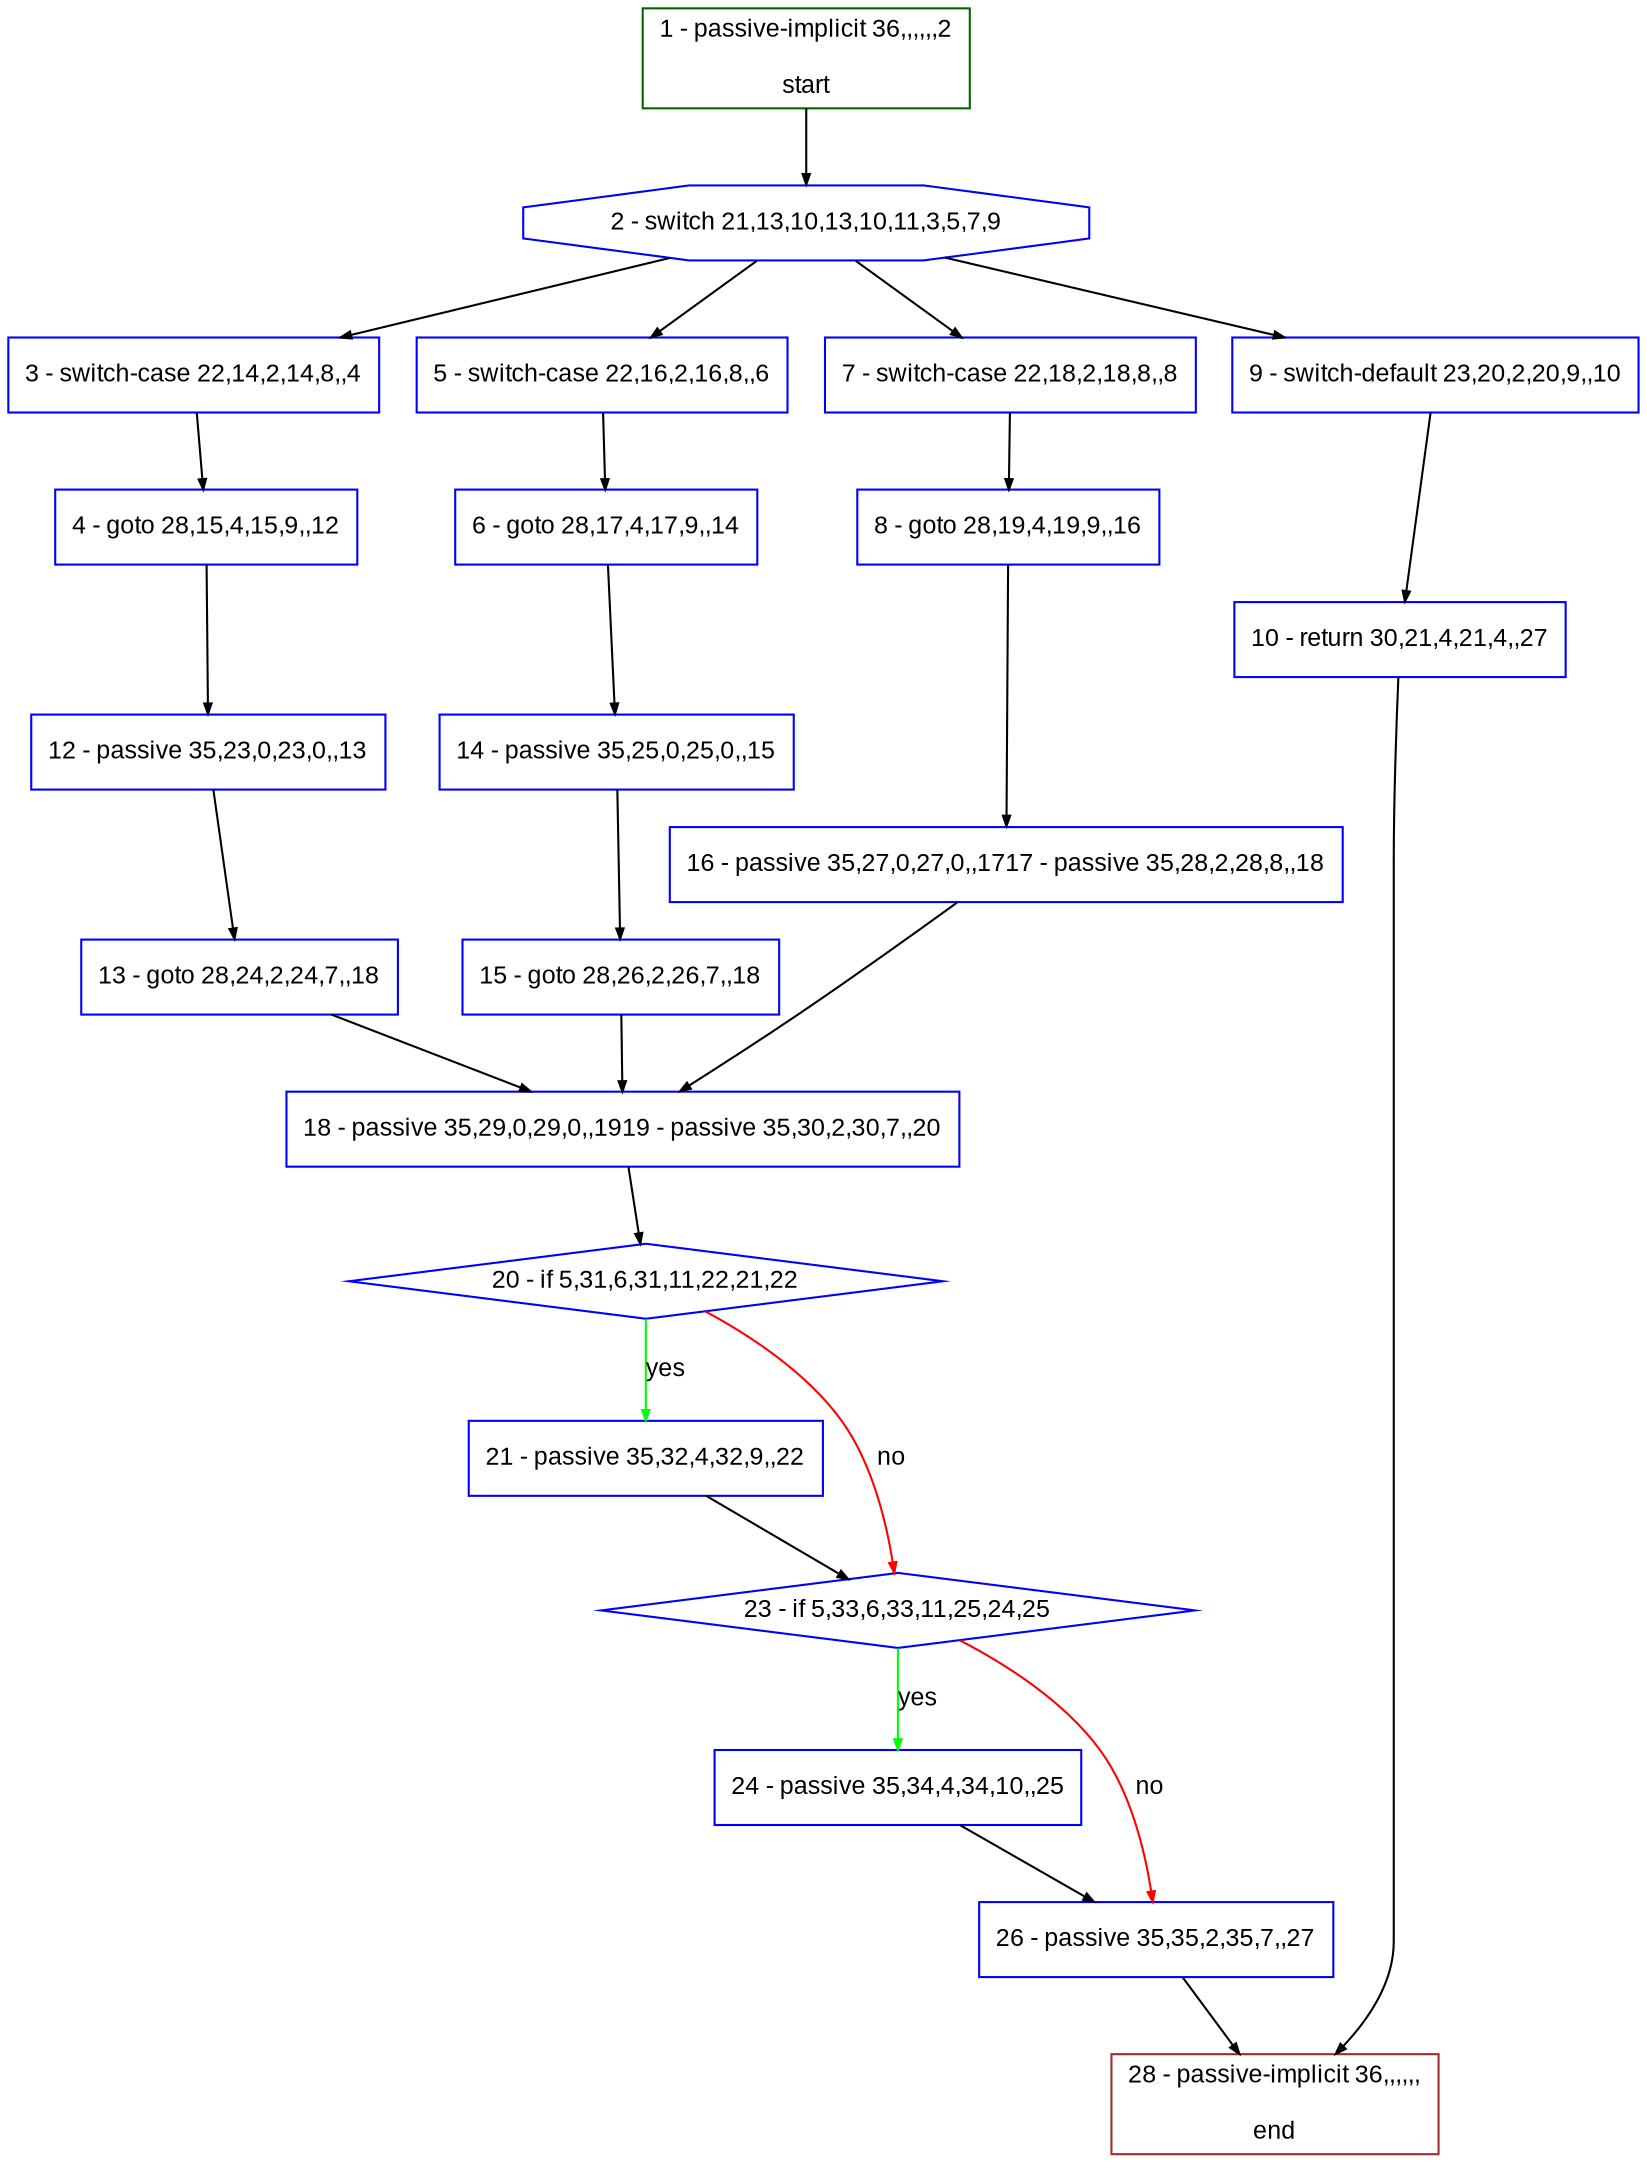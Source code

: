 digraph "" {
  graph [bgcolor="white", fillcolor="#FFFFCC", pack="true", packmode="clust", fontname="Arial", label="", fontsize="12", compound="true", style="rounded,filled"];
  node [node_initialized="no", fillcolor="white", fontname="Arial", label="", color="grey", fontsize="12", fixedsize="false", compound="true", shape="rectangle", style="filled"];
  edge [arrowtail="none", lhead="", fontcolor="black", fontname="Arial", label="", color="black", fontsize="12", arrowhead="normal", arrowsize="0.5", compound="true", ltail="", dir="forward"];
  __N1 [fillcolor="#ffffff", label="2 - switch 21,13,10,13,10,11,3,5,7,9", color="#0000ff", shape="octagon", style="filled"];
  __N2 [fillcolor="#ffffff", label="1 - passive-implicit 36,,,,,,2\n\nstart", color="#006400", shape="box", style="filled"];
  __N3 [fillcolor="#ffffff", label="3 - switch-case 22,14,2,14,8,,4", color="#0000ff", shape="box", style="filled"];
  __N4 [fillcolor="#ffffff", label="5 - switch-case 22,16,2,16,8,,6", color="#0000ff", shape="box", style="filled"];
  __N5 [fillcolor="#ffffff", label="7 - switch-case 22,18,2,18,8,,8", color="#0000ff", shape="box", style="filled"];
  __N6 [fillcolor="#ffffff", label="9 - switch-default 23,20,2,20,9,,10", color="#0000ff", shape="box", style="filled"];
  __N7 [fillcolor="#ffffff", label="4 - goto 28,15,4,15,9,,12", color="#0000ff", shape="box", style="filled"];
  __N8 [fillcolor="#ffffff", label="12 - passive 35,23,0,23,0,,13", color="#0000ff", shape="box", style="filled"];
  __N9 [fillcolor="#ffffff", label="6 - goto 28,17,4,17,9,,14", color="#0000ff", shape="box", style="filled"];
  __N10 [fillcolor="#ffffff", label="14 - passive 35,25,0,25,0,,15", color="#0000ff", shape="box", style="filled"];
  __N11 [fillcolor="#ffffff", label="8 - goto 28,19,4,19,9,,16", color="#0000ff", shape="box", style="filled"];
  __N12 [fillcolor="#ffffff", label="16 - passive 35,27,0,27,0,,1717 - passive 35,28,2,28,8,,18", color="#0000ff", shape="box", style="filled"];
  __N13 [fillcolor="#ffffff", label="10 - return 30,21,4,21,4,,27", color="#0000ff", shape="box", style="filled"];
  __N14 [fillcolor="#ffffff", label="28 - passive-implicit 36,,,,,,\n\nend", color="#a52a2a", shape="box", style="filled"];
  __N15 [fillcolor="#ffffff", label="13 - goto 28,24,2,24,7,,18", color="#0000ff", shape="box", style="filled"];
  __N16 [fillcolor="#ffffff", label="18 - passive 35,29,0,29,0,,1919 - passive 35,30,2,30,7,,20", color="#0000ff", shape="box", style="filled"];
  __N17 [fillcolor="#ffffff", label="15 - goto 28,26,2,26,7,,18", color="#0000ff", shape="box", style="filled"];
  __N18 [fillcolor="#ffffff", label="20 - if 5,31,6,31,11,22,21,22", color="#0000ff", shape="diamond", style="filled"];
  __N19 [fillcolor="#ffffff", label="21 - passive 35,32,4,32,9,,22", color="#0000ff", shape="box", style="filled"];
  __N20 [fillcolor="#ffffff", label="23 - if 5,33,6,33,11,25,24,25", color="#0000ff", shape="diamond", style="filled"];
  __N21 [fillcolor="#ffffff", label="24 - passive 35,34,4,34,10,,25", color="#0000ff", shape="box", style="filled"];
  __N22 [fillcolor="#ffffff", label="26 - passive 35,35,2,35,7,,27", color="#0000ff", shape="box", style="filled"];
  __N2 -> __N1 [arrowtail="none", color="#000000", label="", arrowhead="normal", dir="forward"];
  __N1 -> __N3 [arrowtail="none", color="#000000", label="", arrowhead="normal", dir="forward"];
  __N1 -> __N4 [arrowtail="none", color="#000000", label="", arrowhead="normal", dir="forward"];
  __N1 -> __N5 [arrowtail="none", color="#000000", label="", arrowhead="normal", dir="forward"];
  __N1 -> __N6 [arrowtail="none", color="#000000", label="", arrowhead="normal", dir="forward"];
  __N3 -> __N7 [arrowtail="none", color="#000000", label="", arrowhead="normal", dir="forward"];
  __N7 -> __N8 [arrowtail="none", color="#000000", label="", arrowhead="normal", dir="forward"];
  __N4 -> __N9 [arrowtail="none", color="#000000", label="", arrowhead="normal", dir="forward"];
  __N9 -> __N10 [arrowtail="none", color="#000000", label="", arrowhead="normal", dir="forward"];
  __N5 -> __N11 [arrowtail="none", color="#000000", label="", arrowhead="normal", dir="forward"];
  __N11 -> __N12 [arrowtail="none", color="#000000", label="", arrowhead="normal", dir="forward"];
  __N6 -> __N13 [arrowtail="none", color="#000000", label="", arrowhead="normal", dir="forward"];
  __N13 -> __N14 [arrowtail="none", color="#000000", label="", arrowhead="normal", dir="forward"];
  __N8 -> __N15 [arrowtail="none", color="#000000", label="", arrowhead="normal", dir="forward"];
  __N15 -> __N16 [arrowtail="none", color="#000000", label="", arrowhead="normal", dir="forward"];
  __N10 -> __N17 [arrowtail="none", color="#000000", label="", arrowhead="normal", dir="forward"];
  __N17 -> __N16 [arrowtail="none", color="#000000", label="", arrowhead="normal", dir="forward"];
  __N12 -> __N16 [arrowtail="none", color="#000000", label="", arrowhead="normal", dir="forward"];
  __N16 -> __N18 [arrowtail="none", color="#000000", label="", arrowhead="normal", dir="forward"];
  __N18 -> __N19 [arrowtail="none", color="#00ff00", label="yes", arrowhead="normal", dir="forward"];
  __N18 -> __N20 [arrowtail="none", color="#ff0000", label="no", arrowhead="normal", dir="forward"];
  __N19 -> __N20 [arrowtail="none", color="#000000", label="", arrowhead="normal", dir="forward"];
  __N20 -> __N21 [arrowtail="none", color="#00ff00", label="yes", arrowhead="normal", dir="forward"];
  __N20 -> __N22 [arrowtail="none", color="#ff0000", label="no", arrowhead="normal", dir="forward"];
  __N21 -> __N22 [arrowtail="none", color="#000000", label="", arrowhead="normal", dir="forward"];
  __N22 -> __N14 [arrowtail="none", color="#000000", label="", arrowhead="normal", dir="forward"];
}
